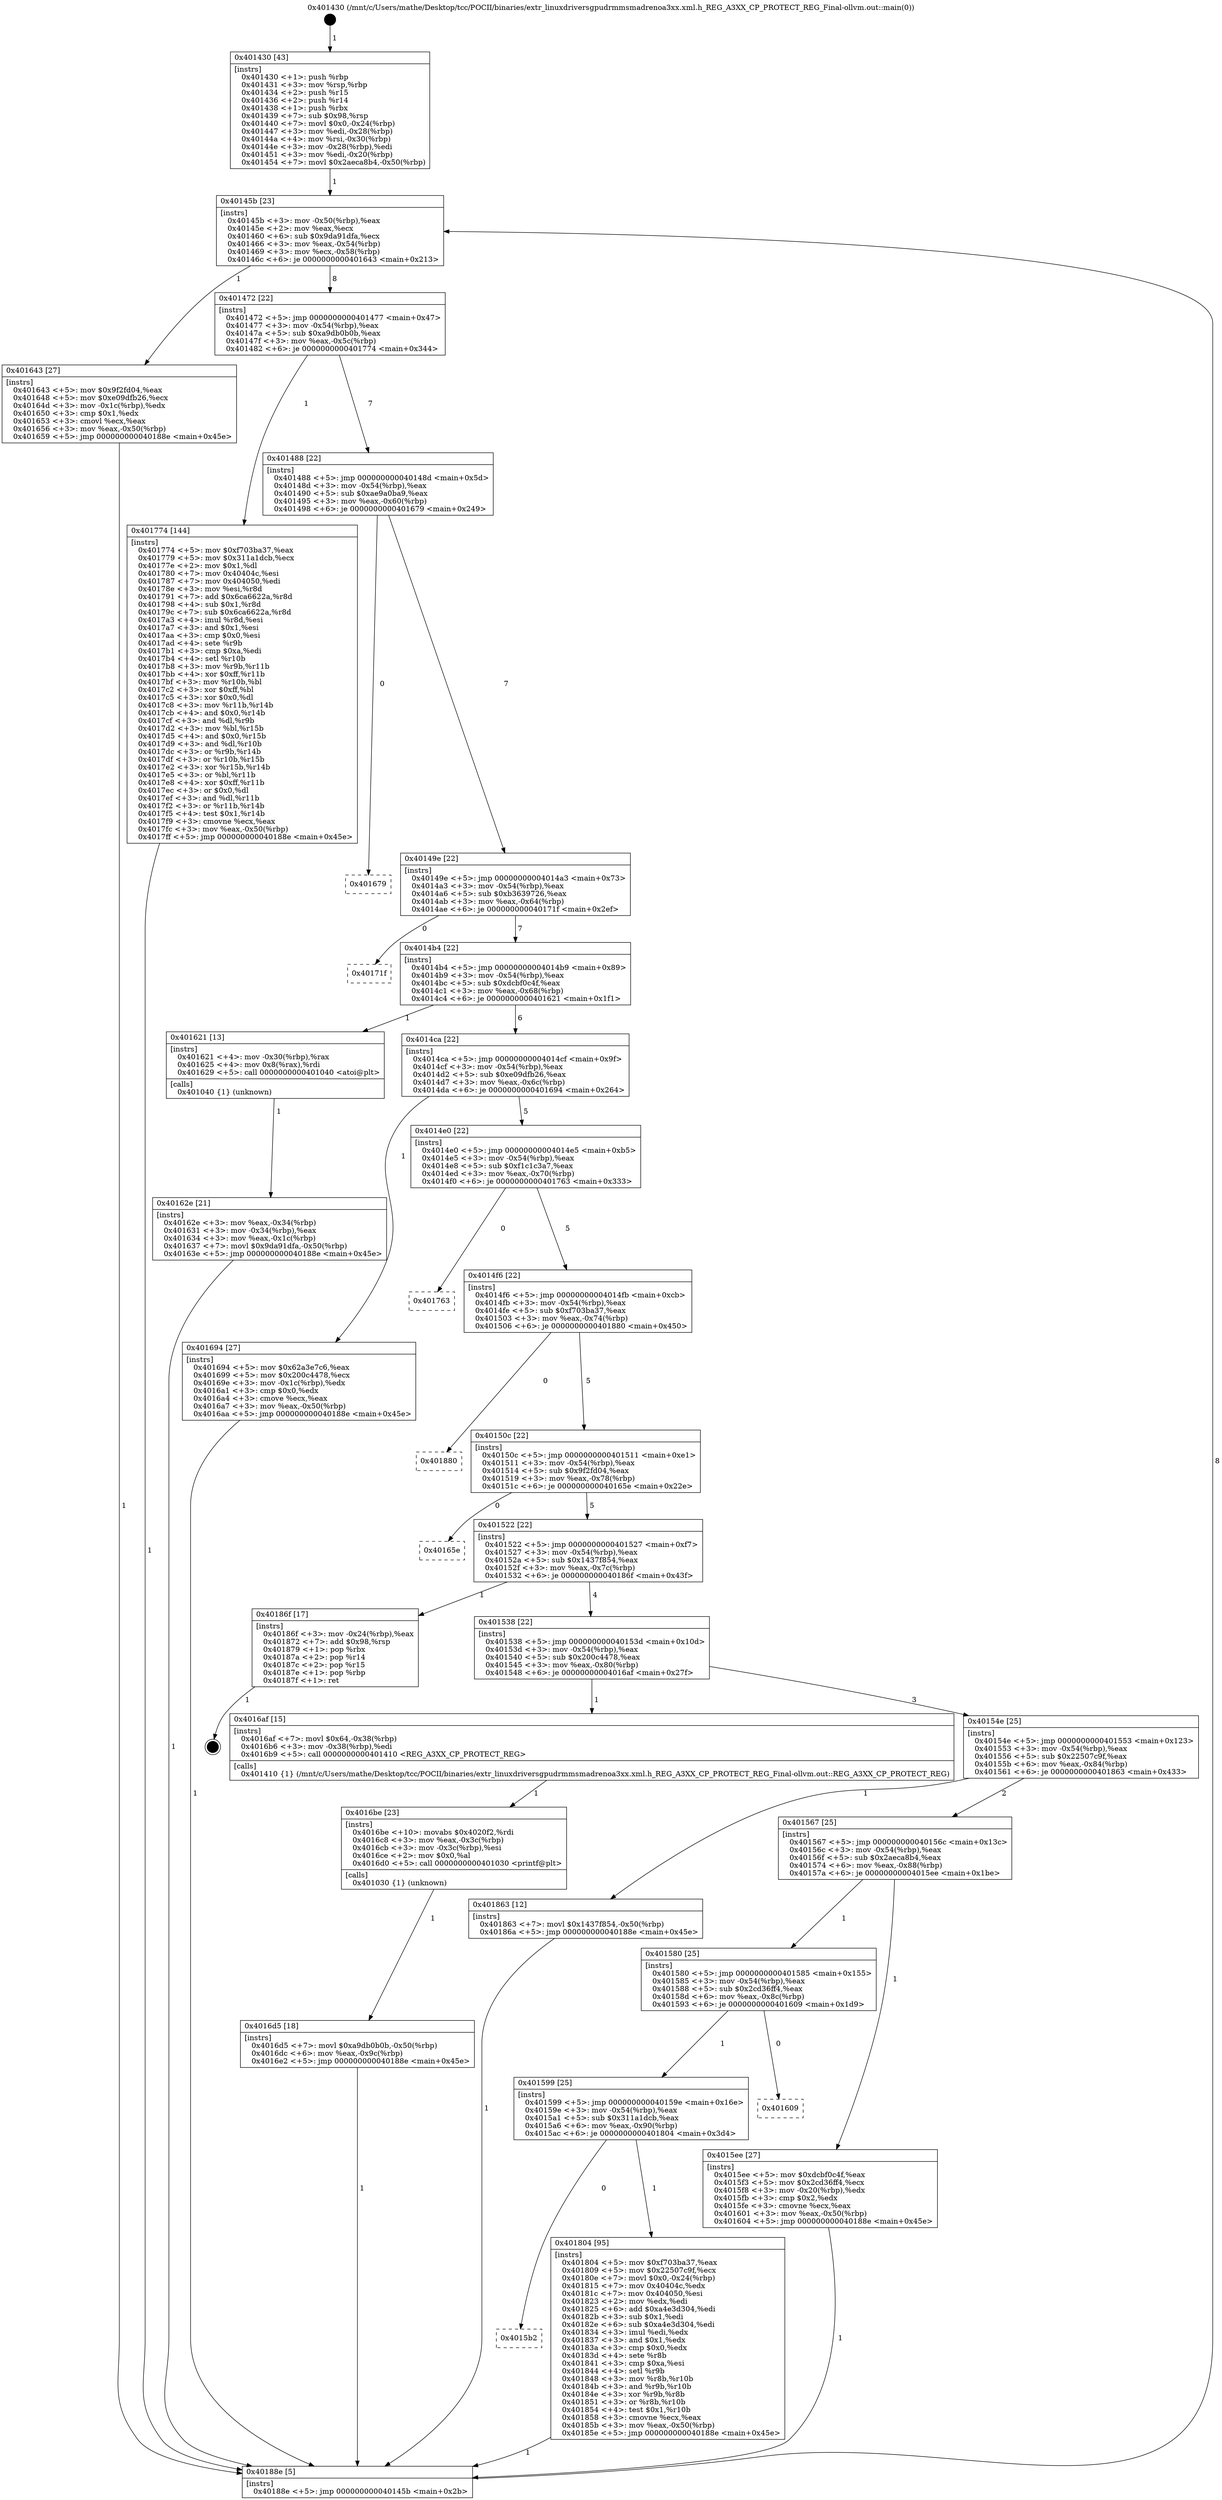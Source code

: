 digraph "0x401430" {
  label = "0x401430 (/mnt/c/Users/mathe/Desktop/tcc/POCII/binaries/extr_linuxdriversgpudrmmsmadrenoa3xx.xml.h_REG_A3XX_CP_PROTECT_REG_Final-ollvm.out::main(0))"
  labelloc = "t"
  node[shape=record]

  Entry [label="",width=0.3,height=0.3,shape=circle,fillcolor=black,style=filled]
  "0x40145b" [label="{
     0x40145b [23]\l
     | [instrs]\l
     &nbsp;&nbsp;0x40145b \<+3\>: mov -0x50(%rbp),%eax\l
     &nbsp;&nbsp;0x40145e \<+2\>: mov %eax,%ecx\l
     &nbsp;&nbsp;0x401460 \<+6\>: sub $0x9da91dfa,%ecx\l
     &nbsp;&nbsp;0x401466 \<+3\>: mov %eax,-0x54(%rbp)\l
     &nbsp;&nbsp;0x401469 \<+3\>: mov %ecx,-0x58(%rbp)\l
     &nbsp;&nbsp;0x40146c \<+6\>: je 0000000000401643 \<main+0x213\>\l
  }"]
  "0x401643" [label="{
     0x401643 [27]\l
     | [instrs]\l
     &nbsp;&nbsp;0x401643 \<+5\>: mov $0x9f2fd04,%eax\l
     &nbsp;&nbsp;0x401648 \<+5\>: mov $0xe09dfb26,%ecx\l
     &nbsp;&nbsp;0x40164d \<+3\>: mov -0x1c(%rbp),%edx\l
     &nbsp;&nbsp;0x401650 \<+3\>: cmp $0x1,%edx\l
     &nbsp;&nbsp;0x401653 \<+3\>: cmovl %ecx,%eax\l
     &nbsp;&nbsp;0x401656 \<+3\>: mov %eax,-0x50(%rbp)\l
     &nbsp;&nbsp;0x401659 \<+5\>: jmp 000000000040188e \<main+0x45e\>\l
  }"]
  "0x401472" [label="{
     0x401472 [22]\l
     | [instrs]\l
     &nbsp;&nbsp;0x401472 \<+5\>: jmp 0000000000401477 \<main+0x47\>\l
     &nbsp;&nbsp;0x401477 \<+3\>: mov -0x54(%rbp),%eax\l
     &nbsp;&nbsp;0x40147a \<+5\>: sub $0xa9db0b0b,%eax\l
     &nbsp;&nbsp;0x40147f \<+3\>: mov %eax,-0x5c(%rbp)\l
     &nbsp;&nbsp;0x401482 \<+6\>: je 0000000000401774 \<main+0x344\>\l
  }"]
  Exit [label="",width=0.3,height=0.3,shape=circle,fillcolor=black,style=filled,peripheries=2]
  "0x401774" [label="{
     0x401774 [144]\l
     | [instrs]\l
     &nbsp;&nbsp;0x401774 \<+5\>: mov $0xf703ba37,%eax\l
     &nbsp;&nbsp;0x401779 \<+5\>: mov $0x311a1dcb,%ecx\l
     &nbsp;&nbsp;0x40177e \<+2\>: mov $0x1,%dl\l
     &nbsp;&nbsp;0x401780 \<+7\>: mov 0x40404c,%esi\l
     &nbsp;&nbsp;0x401787 \<+7\>: mov 0x404050,%edi\l
     &nbsp;&nbsp;0x40178e \<+3\>: mov %esi,%r8d\l
     &nbsp;&nbsp;0x401791 \<+7\>: add $0x6ca6622a,%r8d\l
     &nbsp;&nbsp;0x401798 \<+4\>: sub $0x1,%r8d\l
     &nbsp;&nbsp;0x40179c \<+7\>: sub $0x6ca6622a,%r8d\l
     &nbsp;&nbsp;0x4017a3 \<+4\>: imul %r8d,%esi\l
     &nbsp;&nbsp;0x4017a7 \<+3\>: and $0x1,%esi\l
     &nbsp;&nbsp;0x4017aa \<+3\>: cmp $0x0,%esi\l
     &nbsp;&nbsp;0x4017ad \<+4\>: sete %r9b\l
     &nbsp;&nbsp;0x4017b1 \<+3\>: cmp $0xa,%edi\l
     &nbsp;&nbsp;0x4017b4 \<+4\>: setl %r10b\l
     &nbsp;&nbsp;0x4017b8 \<+3\>: mov %r9b,%r11b\l
     &nbsp;&nbsp;0x4017bb \<+4\>: xor $0xff,%r11b\l
     &nbsp;&nbsp;0x4017bf \<+3\>: mov %r10b,%bl\l
     &nbsp;&nbsp;0x4017c2 \<+3\>: xor $0xff,%bl\l
     &nbsp;&nbsp;0x4017c5 \<+3\>: xor $0x0,%dl\l
     &nbsp;&nbsp;0x4017c8 \<+3\>: mov %r11b,%r14b\l
     &nbsp;&nbsp;0x4017cb \<+4\>: and $0x0,%r14b\l
     &nbsp;&nbsp;0x4017cf \<+3\>: and %dl,%r9b\l
     &nbsp;&nbsp;0x4017d2 \<+3\>: mov %bl,%r15b\l
     &nbsp;&nbsp;0x4017d5 \<+4\>: and $0x0,%r15b\l
     &nbsp;&nbsp;0x4017d9 \<+3\>: and %dl,%r10b\l
     &nbsp;&nbsp;0x4017dc \<+3\>: or %r9b,%r14b\l
     &nbsp;&nbsp;0x4017df \<+3\>: or %r10b,%r15b\l
     &nbsp;&nbsp;0x4017e2 \<+3\>: xor %r15b,%r14b\l
     &nbsp;&nbsp;0x4017e5 \<+3\>: or %bl,%r11b\l
     &nbsp;&nbsp;0x4017e8 \<+4\>: xor $0xff,%r11b\l
     &nbsp;&nbsp;0x4017ec \<+3\>: or $0x0,%dl\l
     &nbsp;&nbsp;0x4017ef \<+3\>: and %dl,%r11b\l
     &nbsp;&nbsp;0x4017f2 \<+3\>: or %r11b,%r14b\l
     &nbsp;&nbsp;0x4017f5 \<+4\>: test $0x1,%r14b\l
     &nbsp;&nbsp;0x4017f9 \<+3\>: cmovne %ecx,%eax\l
     &nbsp;&nbsp;0x4017fc \<+3\>: mov %eax,-0x50(%rbp)\l
     &nbsp;&nbsp;0x4017ff \<+5\>: jmp 000000000040188e \<main+0x45e\>\l
  }"]
  "0x401488" [label="{
     0x401488 [22]\l
     | [instrs]\l
     &nbsp;&nbsp;0x401488 \<+5\>: jmp 000000000040148d \<main+0x5d\>\l
     &nbsp;&nbsp;0x40148d \<+3\>: mov -0x54(%rbp),%eax\l
     &nbsp;&nbsp;0x401490 \<+5\>: sub $0xae9a0ba9,%eax\l
     &nbsp;&nbsp;0x401495 \<+3\>: mov %eax,-0x60(%rbp)\l
     &nbsp;&nbsp;0x401498 \<+6\>: je 0000000000401679 \<main+0x249\>\l
  }"]
  "0x4015b2" [label="{
     0x4015b2\l
  }", style=dashed]
  "0x401679" [label="{
     0x401679\l
  }", style=dashed]
  "0x40149e" [label="{
     0x40149e [22]\l
     | [instrs]\l
     &nbsp;&nbsp;0x40149e \<+5\>: jmp 00000000004014a3 \<main+0x73\>\l
     &nbsp;&nbsp;0x4014a3 \<+3\>: mov -0x54(%rbp),%eax\l
     &nbsp;&nbsp;0x4014a6 \<+5\>: sub $0xb3639726,%eax\l
     &nbsp;&nbsp;0x4014ab \<+3\>: mov %eax,-0x64(%rbp)\l
     &nbsp;&nbsp;0x4014ae \<+6\>: je 000000000040171f \<main+0x2ef\>\l
  }"]
  "0x401804" [label="{
     0x401804 [95]\l
     | [instrs]\l
     &nbsp;&nbsp;0x401804 \<+5\>: mov $0xf703ba37,%eax\l
     &nbsp;&nbsp;0x401809 \<+5\>: mov $0x22507c9f,%ecx\l
     &nbsp;&nbsp;0x40180e \<+7\>: movl $0x0,-0x24(%rbp)\l
     &nbsp;&nbsp;0x401815 \<+7\>: mov 0x40404c,%edx\l
     &nbsp;&nbsp;0x40181c \<+7\>: mov 0x404050,%esi\l
     &nbsp;&nbsp;0x401823 \<+2\>: mov %edx,%edi\l
     &nbsp;&nbsp;0x401825 \<+6\>: add $0xa4e3d304,%edi\l
     &nbsp;&nbsp;0x40182b \<+3\>: sub $0x1,%edi\l
     &nbsp;&nbsp;0x40182e \<+6\>: sub $0xa4e3d304,%edi\l
     &nbsp;&nbsp;0x401834 \<+3\>: imul %edi,%edx\l
     &nbsp;&nbsp;0x401837 \<+3\>: and $0x1,%edx\l
     &nbsp;&nbsp;0x40183a \<+3\>: cmp $0x0,%edx\l
     &nbsp;&nbsp;0x40183d \<+4\>: sete %r8b\l
     &nbsp;&nbsp;0x401841 \<+3\>: cmp $0xa,%esi\l
     &nbsp;&nbsp;0x401844 \<+4\>: setl %r9b\l
     &nbsp;&nbsp;0x401848 \<+3\>: mov %r8b,%r10b\l
     &nbsp;&nbsp;0x40184b \<+3\>: and %r9b,%r10b\l
     &nbsp;&nbsp;0x40184e \<+3\>: xor %r9b,%r8b\l
     &nbsp;&nbsp;0x401851 \<+3\>: or %r8b,%r10b\l
     &nbsp;&nbsp;0x401854 \<+4\>: test $0x1,%r10b\l
     &nbsp;&nbsp;0x401858 \<+3\>: cmovne %ecx,%eax\l
     &nbsp;&nbsp;0x40185b \<+3\>: mov %eax,-0x50(%rbp)\l
     &nbsp;&nbsp;0x40185e \<+5\>: jmp 000000000040188e \<main+0x45e\>\l
  }"]
  "0x40171f" [label="{
     0x40171f\l
  }", style=dashed]
  "0x4014b4" [label="{
     0x4014b4 [22]\l
     | [instrs]\l
     &nbsp;&nbsp;0x4014b4 \<+5\>: jmp 00000000004014b9 \<main+0x89\>\l
     &nbsp;&nbsp;0x4014b9 \<+3\>: mov -0x54(%rbp),%eax\l
     &nbsp;&nbsp;0x4014bc \<+5\>: sub $0xdcbf0c4f,%eax\l
     &nbsp;&nbsp;0x4014c1 \<+3\>: mov %eax,-0x68(%rbp)\l
     &nbsp;&nbsp;0x4014c4 \<+6\>: je 0000000000401621 \<main+0x1f1\>\l
  }"]
  "0x401599" [label="{
     0x401599 [25]\l
     | [instrs]\l
     &nbsp;&nbsp;0x401599 \<+5\>: jmp 000000000040159e \<main+0x16e\>\l
     &nbsp;&nbsp;0x40159e \<+3\>: mov -0x54(%rbp),%eax\l
     &nbsp;&nbsp;0x4015a1 \<+5\>: sub $0x311a1dcb,%eax\l
     &nbsp;&nbsp;0x4015a6 \<+6\>: mov %eax,-0x90(%rbp)\l
     &nbsp;&nbsp;0x4015ac \<+6\>: je 0000000000401804 \<main+0x3d4\>\l
  }"]
  "0x401621" [label="{
     0x401621 [13]\l
     | [instrs]\l
     &nbsp;&nbsp;0x401621 \<+4\>: mov -0x30(%rbp),%rax\l
     &nbsp;&nbsp;0x401625 \<+4\>: mov 0x8(%rax),%rdi\l
     &nbsp;&nbsp;0x401629 \<+5\>: call 0000000000401040 \<atoi@plt\>\l
     | [calls]\l
     &nbsp;&nbsp;0x401040 \{1\} (unknown)\l
  }"]
  "0x4014ca" [label="{
     0x4014ca [22]\l
     | [instrs]\l
     &nbsp;&nbsp;0x4014ca \<+5\>: jmp 00000000004014cf \<main+0x9f\>\l
     &nbsp;&nbsp;0x4014cf \<+3\>: mov -0x54(%rbp),%eax\l
     &nbsp;&nbsp;0x4014d2 \<+5\>: sub $0xe09dfb26,%eax\l
     &nbsp;&nbsp;0x4014d7 \<+3\>: mov %eax,-0x6c(%rbp)\l
     &nbsp;&nbsp;0x4014da \<+6\>: je 0000000000401694 \<main+0x264\>\l
  }"]
  "0x401609" [label="{
     0x401609\l
  }", style=dashed]
  "0x401694" [label="{
     0x401694 [27]\l
     | [instrs]\l
     &nbsp;&nbsp;0x401694 \<+5\>: mov $0x62a3e7c6,%eax\l
     &nbsp;&nbsp;0x401699 \<+5\>: mov $0x200c4478,%ecx\l
     &nbsp;&nbsp;0x40169e \<+3\>: mov -0x1c(%rbp),%edx\l
     &nbsp;&nbsp;0x4016a1 \<+3\>: cmp $0x0,%edx\l
     &nbsp;&nbsp;0x4016a4 \<+3\>: cmove %ecx,%eax\l
     &nbsp;&nbsp;0x4016a7 \<+3\>: mov %eax,-0x50(%rbp)\l
     &nbsp;&nbsp;0x4016aa \<+5\>: jmp 000000000040188e \<main+0x45e\>\l
  }"]
  "0x4014e0" [label="{
     0x4014e0 [22]\l
     | [instrs]\l
     &nbsp;&nbsp;0x4014e0 \<+5\>: jmp 00000000004014e5 \<main+0xb5\>\l
     &nbsp;&nbsp;0x4014e5 \<+3\>: mov -0x54(%rbp),%eax\l
     &nbsp;&nbsp;0x4014e8 \<+5\>: sub $0xf1c1c3a7,%eax\l
     &nbsp;&nbsp;0x4014ed \<+3\>: mov %eax,-0x70(%rbp)\l
     &nbsp;&nbsp;0x4014f0 \<+6\>: je 0000000000401763 \<main+0x333\>\l
  }"]
  "0x4016d5" [label="{
     0x4016d5 [18]\l
     | [instrs]\l
     &nbsp;&nbsp;0x4016d5 \<+7\>: movl $0xa9db0b0b,-0x50(%rbp)\l
     &nbsp;&nbsp;0x4016dc \<+6\>: mov %eax,-0x9c(%rbp)\l
     &nbsp;&nbsp;0x4016e2 \<+5\>: jmp 000000000040188e \<main+0x45e\>\l
  }"]
  "0x401763" [label="{
     0x401763\l
  }", style=dashed]
  "0x4014f6" [label="{
     0x4014f6 [22]\l
     | [instrs]\l
     &nbsp;&nbsp;0x4014f6 \<+5\>: jmp 00000000004014fb \<main+0xcb\>\l
     &nbsp;&nbsp;0x4014fb \<+3\>: mov -0x54(%rbp),%eax\l
     &nbsp;&nbsp;0x4014fe \<+5\>: sub $0xf703ba37,%eax\l
     &nbsp;&nbsp;0x401503 \<+3\>: mov %eax,-0x74(%rbp)\l
     &nbsp;&nbsp;0x401506 \<+6\>: je 0000000000401880 \<main+0x450\>\l
  }"]
  "0x4016be" [label="{
     0x4016be [23]\l
     | [instrs]\l
     &nbsp;&nbsp;0x4016be \<+10\>: movabs $0x4020f2,%rdi\l
     &nbsp;&nbsp;0x4016c8 \<+3\>: mov %eax,-0x3c(%rbp)\l
     &nbsp;&nbsp;0x4016cb \<+3\>: mov -0x3c(%rbp),%esi\l
     &nbsp;&nbsp;0x4016ce \<+2\>: mov $0x0,%al\l
     &nbsp;&nbsp;0x4016d0 \<+5\>: call 0000000000401030 \<printf@plt\>\l
     | [calls]\l
     &nbsp;&nbsp;0x401030 \{1\} (unknown)\l
  }"]
  "0x401880" [label="{
     0x401880\l
  }", style=dashed]
  "0x40150c" [label="{
     0x40150c [22]\l
     | [instrs]\l
     &nbsp;&nbsp;0x40150c \<+5\>: jmp 0000000000401511 \<main+0xe1\>\l
     &nbsp;&nbsp;0x401511 \<+3\>: mov -0x54(%rbp),%eax\l
     &nbsp;&nbsp;0x401514 \<+5\>: sub $0x9f2fd04,%eax\l
     &nbsp;&nbsp;0x401519 \<+3\>: mov %eax,-0x78(%rbp)\l
     &nbsp;&nbsp;0x40151c \<+6\>: je 000000000040165e \<main+0x22e\>\l
  }"]
  "0x40162e" [label="{
     0x40162e [21]\l
     | [instrs]\l
     &nbsp;&nbsp;0x40162e \<+3\>: mov %eax,-0x34(%rbp)\l
     &nbsp;&nbsp;0x401631 \<+3\>: mov -0x34(%rbp),%eax\l
     &nbsp;&nbsp;0x401634 \<+3\>: mov %eax,-0x1c(%rbp)\l
     &nbsp;&nbsp;0x401637 \<+7\>: movl $0x9da91dfa,-0x50(%rbp)\l
     &nbsp;&nbsp;0x40163e \<+5\>: jmp 000000000040188e \<main+0x45e\>\l
  }"]
  "0x40165e" [label="{
     0x40165e\l
  }", style=dashed]
  "0x401522" [label="{
     0x401522 [22]\l
     | [instrs]\l
     &nbsp;&nbsp;0x401522 \<+5\>: jmp 0000000000401527 \<main+0xf7\>\l
     &nbsp;&nbsp;0x401527 \<+3\>: mov -0x54(%rbp),%eax\l
     &nbsp;&nbsp;0x40152a \<+5\>: sub $0x1437f854,%eax\l
     &nbsp;&nbsp;0x40152f \<+3\>: mov %eax,-0x7c(%rbp)\l
     &nbsp;&nbsp;0x401532 \<+6\>: je 000000000040186f \<main+0x43f\>\l
  }"]
  "0x401430" [label="{
     0x401430 [43]\l
     | [instrs]\l
     &nbsp;&nbsp;0x401430 \<+1\>: push %rbp\l
     &nbsp;&nbsp;0x401431 \<+3\>: mov %rsp,%rbp\l
     &nbsp;&nbsp;0x401434 \<+2\>: push %r15\l
     &nbsp;&nbsp;0x401436 \<+2\>: push %r14\l
     &nbsp;&nbsp;0x401438 \<+1\>: push %rbx\l
     &nbsp;&nbsp;0x401439 \<+7\>: sub $0x98,%rsp\l
     &nbsp;&nbsp;0x401440 \<+7\>: movl $0x0,-0x24(%rbp)\l
     &nbsp;&nbsp;0x401447 \<+3\>: mov %edi,-0x28(%rbp)\l
     &nbsp;&nbsp;0x40144a \<+4\>: mov %rsi,-0x30(%rbp)\l
     &nbsp;&nbsp;0x40144e \<+3\>: mov -0x28(%rbp),%edi\l
     &nbsp;&nbsp;0x401451 \<+3\>: mov %edi,-0x20(%rbp)\l
     &nbsp;&nbsp;0x401454 \<+7\>: movl $0x2aeca8b4,-0x50(%rbp)\l
  }"]
  "0x40186f" [label="{
     0x40186f [17]\l
     | [instrs]\l
     &nbsp;&nbsp;0x40186f \<+3\>: mov -0x24(%rbp),%eax\l
     &nbsp;&nbsp;0x401872 \<+7\>: add $0x98,%rsp\l
     &nbsp;&nbsp;0x401879 \<+1\>: pop %rbx\l
     &nbsp;&nbsp;0x40187a \<+2\>: pop %r14\l
     &nbsp;&nbsp;0x40187c \<+2\>: pop %r15\l
     &nbsp;&nbsp;0x40187e \<+1\>: pop %rbp\l
     &nbsp;&nbsp;0x40187f \<+1\>: ret\l
  }"]
  "0x401538" [label="{
     0x401538 [22]\l
     | [instrs]\l
     &nbsp;&nbsp;0x401538 \<+5\>: jmp 000000000040153d \<main+0x10d\>\l
     &nbsp;&nbsp;0x40153d \<+3\>: mov -0x54(%rbp),%eax\l
     &nbsp;&nbsp;0x401540 \<+5\>: sub $0x200c4478,%eax\l
     &nbsp;&nbsp;0x401545 \<+3\>: mov %eax,-0x80(%rbp)\l
     &nbsp;&nbsp;0x401548 \<+6\>: je 00000000004016af \<main+0x27f\>\l
  }"]
  "0x40188e" [label="{
     0x40188e [5]\l
     | [instrs]\l
     &nbsp;&nbsp;0x40188e \<+5\>: jmp 000000000040145b \<main+0x2b\>\l
  }"]
  "0x4016af" [label="{
     0x4016af [15]\l
     | [instrs]\l
     &nbsp;&nbsp;0x4016af \<+7\>: movl $0x64,-0x38(%rbp)\l
     &nbsp;&nbsp;0x4016b6 \<+3\>: mov -0x38(%rbp),%edi\l
     &nbsp;&nbsp;0x4016b9 \<+5\>: call 0000000000401410 \<REG_A3XX_CP_PROTECT_REG\>\l
     | [calls]\l
     &nbsp;&nbsp;0x401410 \{1\} (/mnt/c/Users/mathe/Desktop/tcc/POCII/binaries/extr_linuxdriversgpudrmmsmadrenoa3xx.xml.h_REG_A3XX_CP_PROTECT_REG_Final-ollvm.out::REG_A3XX_CP_PROTECT_REG)\l
  }"]
  "0x40154e" [label="{
     0x40154e [25]\l
     | [instrs]\l
     &nbsp;&nbsp;0x40154e \<+5\>: jmp 0000000000401553 \<main+0x123\>\l
     &nbsp;&nbsp;0x401553 \<+3\>: mov -0x54(%rbp),%eax\l
     &nbsp;&nbsp;0x401556 \<+5\>: sub $0x22507c9f,%eax\l
     &nbsp;&nbsp;0x40155b \<+6\>: mov %eax,-0x84(%rbp)\l
     &nbsp;&nbsp;0x401561 \<+6\>: je 0000000000401863 \<main+0x433\>\l
  }"]
  "0x401580" [label="{
     0x401580 [25]\l
     | [instrs]\l
     &nbsp;&nbsp;0x401580 \<+5\>: jmp 0000000000401585 \<main+0x155\>\l
     &nbsp;&nbsp;0x401585 \<+3\>: mov -0x54(%rbp),%eax\l
     &nbsp;&nbsp;0x401588 \<+5\>: sub $0x2cd36ff4,%eax\l
     &nbsp;&nbsp;0x40158d \<+6\>: mov %eax,-0x8c(%rbp)\l
     &nbsp;&nbsp;0x401593 \<+6\>: je 0000000000401609 \<main+0x1d9\>\l
  }"]
  "0x401863" [label="{
     0x401863 [12]\l
     | [instrs]\l
     &nbsp;&nbsp;0x401863 \<+7\>: movl $0x1437f854,-0x50(%rbp)\l
     &nbsp;&nbsp;0x40186a \<+5\>: jmp 000000000040188e \<main+0x45e\>\l
  }"]
  "0x401567" [label="{
     0x401567 [25]\l
     | [instrs]\l
     &nbsp;&nbsp;0x401567 \<+5\>: jmp 000000000040156c \<main+0x13c\>\l
     &nbsp;&nbsp;0x40156c \<+3\>: mov -0x54(%rbp),%eax\l
     &nbsp;&nbsp;0x40156f \<+5\>: sub $0x2aeca8b4,%eax\l
     &nbsp;&nbsp;0x401574 \<+6\>: mov %eax,-0x88(%rbp)\l
     &nbsp;&nbsp;0x40157a \<+6\>: je 00000000004015ee \<main+0x1be\>\l
  }"]
  "0x4015ee" [label="{
     0x4015ee [27]\l
     | [instrs]\l
     &nbsp;&nbsp;0x4015ee \<+5\>: mov $0xdcbf0c4f,%eax\l
     &nbsp;&nbsp;0x4015f3 \<+5\>: mov $0x2cd36ff4,%ecx\l
     &nbsp;&nbsp;0x4015f8 \<+3\>: mov -0x20(%rbp),%edx\l
     &nbsp;&nbsp;0x4015fb \<+3\>: cmp $0x2,%edx\l
     &nbsp;&nbsp;0x4015fe \<+3\>: cmovne %ecx,%eax\l
     &nbsp;&nbsp;0x401601 \<+3\>: mov %eax,-0x50(%rbp)\l
     &nbsp;&nbsp;0x401604 \<+5\>: jmp 000000000040188e \<main+0x45e\>\l
  }"]
  Entry -> "0x401430" [label=" 1"]
  "0x40145b" -> "0x401643" [label=" 1"]
  "0x40145b" -> "0x401472" [label=" 8"]
  "0x40186f" -> Exit [label=" 1"]
  "0x401472" -> "0x401774" [label=" 1"]
  "0x401472" -> "0x401488" [label=" 7"]
  "0x401863" -> "0x40188e" [label=" 1"]
  "0x401488" -> "0x401679" [label=" 0"]
  "0x401488" -> "0x40149e" [label=" 7"]
  "0x401804" -> "0x40188e" [label=" 1"]
  "0x40149e" -> "0x40171f" [label=" 0"]
  "0x40149e" -> "0x4014b4" [label=" 7"]
  "0x401599" -> "0x4015b2" [label=" 0"]
  "0x4014b4" -> "0x401621" [label=" 1"]
  "0x4014b4" -> "0x4014ca" [label=" 6"]
  "0x401599" -> "0x401804" [label=" 1"]
  "0x4014ca" -> "0x401694" [label=" 1"]
  "0x4014ca" -> "0x4014e0" [label=" 5"]
  "0x401580" -> "0x401599" [label=" 1"]
  "0x4014e0" -> "0x401763" [label=" 0"]
  "0x4014e0" -> "0x4014f6" [label=" 5"]
  "0x401580" -> "0x401609" [label=" 0"]
  "0x4014f6" -> "0x401880" [label=" 0"]
  "0x4014f6" -> "0x40150c" [label=" 5"]
  "0x401774" -> "0x40188e" [label=" 1"]
  "0x40150c" -> "0x40165e" [label=" 0"]
  "0x40150c" -> "0x401522" [label=" 5"]
  "0x4016d5" -> "0x40188e" [label=" 1"]
  "0x401522" -> "0x40186f" [label=" 1"]
  "0x401522" -> "0x401538" [label=" 4"]
  "0x4016be" -> "0x4016d5" [label=" 1"]
  "0x401538" -> "0x4016af" [label=" 1"]
  "0x401538" -> "0x40154e" [label=" 3"]
  "0x4016af" -> "0x4016be" [label=" 1"]
  "0x40154e" -> "0x401863" [label=" 1"]
  "0x40154e" -> "0x401567" [label=" 2"]
  "0x401694" -> "0x40188e" [label=" 1"]
  "0x401567" -> "0x4015ee" [label=" 1"]
  "0x401567" -> "0x401580" [label=" 1"]
  "0x4015ee" -> "0x40188e" [label=" 1"]
  "0x401430" -> "0x40145b" [label=" 1"]
  "0x40188e" -> "0x40145b" [label=" 8"]
  "0x401621" -> "0x40162e" [label=" 1"]
  "0x40162e" -> "0x40188e" [label=" 1"]
  "0x401643" -> "0x40188e" [label=" 1"]
}
